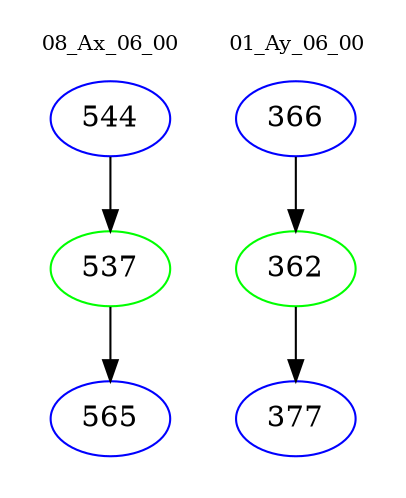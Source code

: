 digraph{
subgraph cluster_0 {
color = white
label = "08_Ax_06_00";
fontsize=10;
T0_544 [label="544", color="blue"]
T0_544 -> T0_537 [color="black"]
T0_537 [label="537", color="green"]
T0_537 -> T0_565 [color="black"]
T0_565 [label="565", color="blue"]
}
subgraph cluster_1 {
color = white
label = "01_Ay_06_00";
fontsize=10;
T1_366 [label="366", color="blue"]
T1_366 -> T1_362 [color="black"]
T1_362 [label="362", color="green"]
T1_362 -> T1_377 [color="black"]
T1_377 [label="377", color="blue"]
}
}
